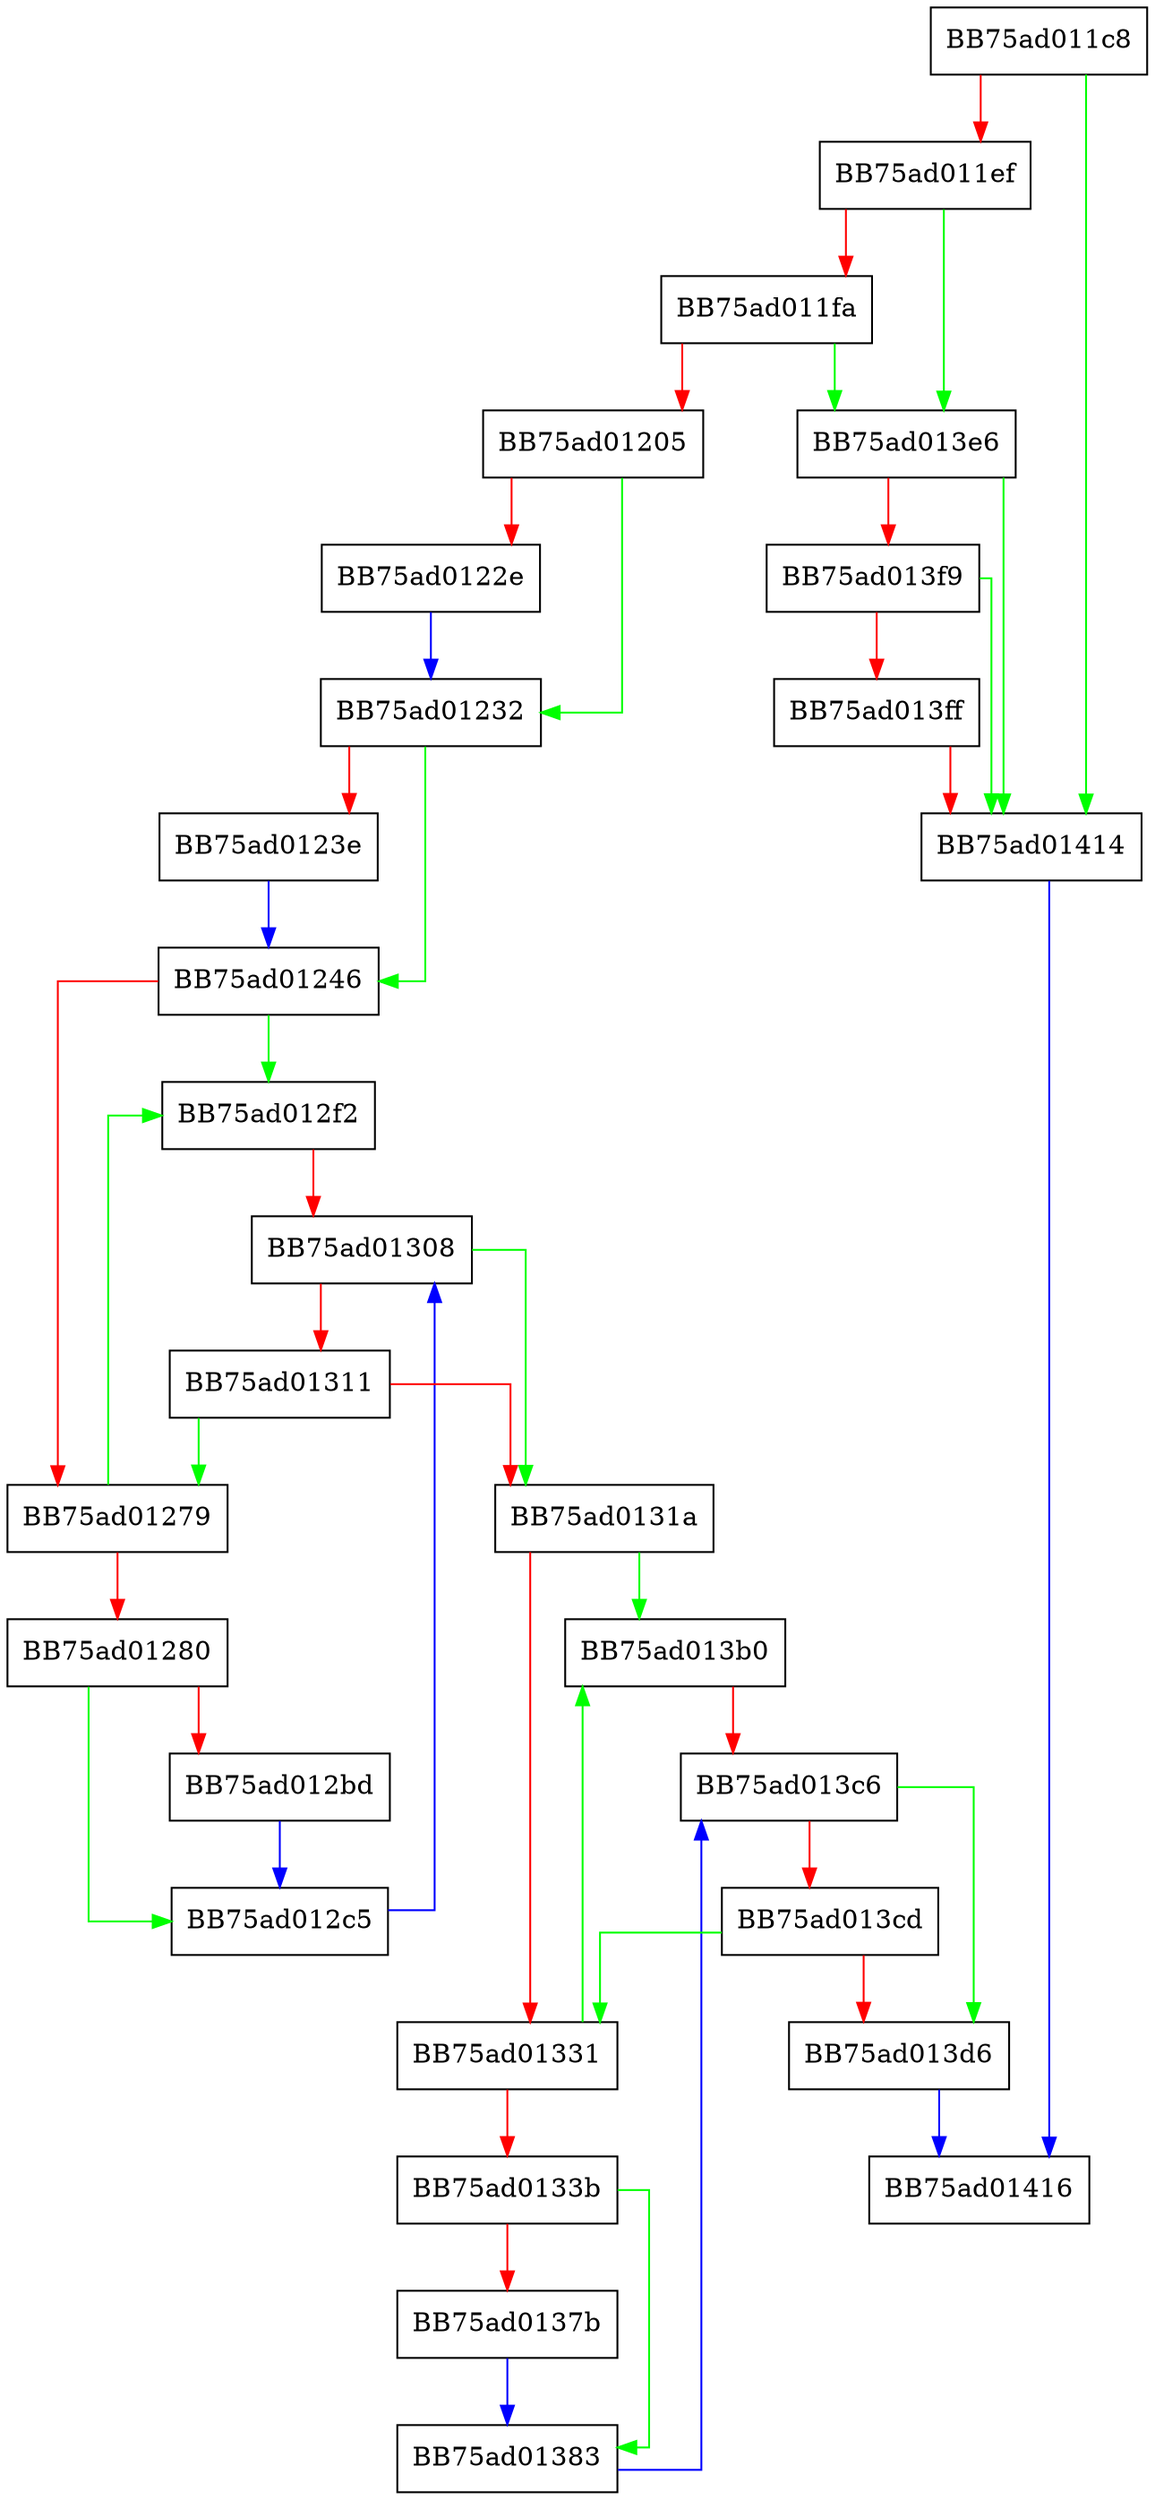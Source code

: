 digraph ParseWin64DeviceChain {
  node [shape="box"];
  graph [splines=ortho];
  BB75ad011c8 -> BB75ad01414 [color="green"];
  BB75ad011c8 -> BB75ad011ef [color="red"];
  BB75ad011ef -> BB75ad013e6 [color="green"];
  BB75ad011ef -> BB75ad011fa [color="red"];
  BB75ad011fa -> BB75ad013e6 [color="green"];
  BB75ad011fa -> BB75ad01205 [color="red"];
  BB75ad01205 -> BB75ad01232 [color="green"];
  BB75ad01205 -> BB75ad0122e [color="red"];
  BB75ad0122e -> BB75ad01232 [color="blue"];
  BB75ad01232 -> BB75ad01246 [color="green"];
  BB75ad01232 -> BB75ad0123e [color="red"];
  BB75ad0123e -> BB75ad01246 [color="blue"];
  BB75ad01246 -> BB75ad012f2 [color="green"];
  BB75ad01246 -> BB75ad01279 [color="red"];
  BB75ad01279 -> BB75ad012f2 [color="green"];
  BB75ad01279 -> BB75ad01280 [color="red"];
  BB75ad01280 -> BB75ad012c5 [color="green"];
  BB75ad01280 -> BB75ad012bd [color="red"];
  BB75ad012bd -> BB75ad012c5 [color="blue"];
  BB75ad012c5 -> BB75ad01308 [color="blue"];
  BB75ad012f2 -> BB75ad01308 [color="red"];
  BB75ad01308 -> BB75ad0131a [color="green"];
  BB75ad01308 -> BB75ad01311 [color="red"];
  BB75ad01311 -> BB75ad01279 [color="green"];
  BB75ad01311 -> BB75ad0131a [color="red"];
  BB75ad0131a -> BB75ad013b0 [color="green"];
  BB75ad0131a -> BB75ad01331 [color="red"];
  BB75ad01331 -> BB75ad013b0 [color="green"];
  BB75ad01331 -> BB75ad0133b [color="red"];
  BB75ad0133b -> BB75ad01383 [color="green"];
  BB75ad0133b -> BB75ad0137b [color="red"];
  BB75ad0137b -> BB75ad01383 [color="blue"];
  BB75ad01383 -> BB75ad013c6 [color="blue"];
  BB75ad013b0 -> BB75ad013c6 [color="red"];
  BB75ad013c6 -> BB75ad013d6 [color="green"];
  BB75ad013c6 -> BB75ad013cd [color="red"];
  BB75ad013cd -> BB75ad01331 [color="green"];
  BB75ad013cd -> BB75ad013d6 [color="red"];
  BB75ad013d6 -> BB75ad01416 [color="blue"];
  BB75ad013e6 -> BB75ad01414 [color="green"];
  BB75ad013e6 -> BB75ad013f9 [color="red"];
  BB75ad013f9 -> BB75ad01414 [color="green"];
  BB75ad013f9 -> BB75ad013ff [color="red"];
  BB75ad013ff -> BB75ad01414 [color="red"];
  BB75ad01414 -> BB75ad01416 [color="blue"];
}